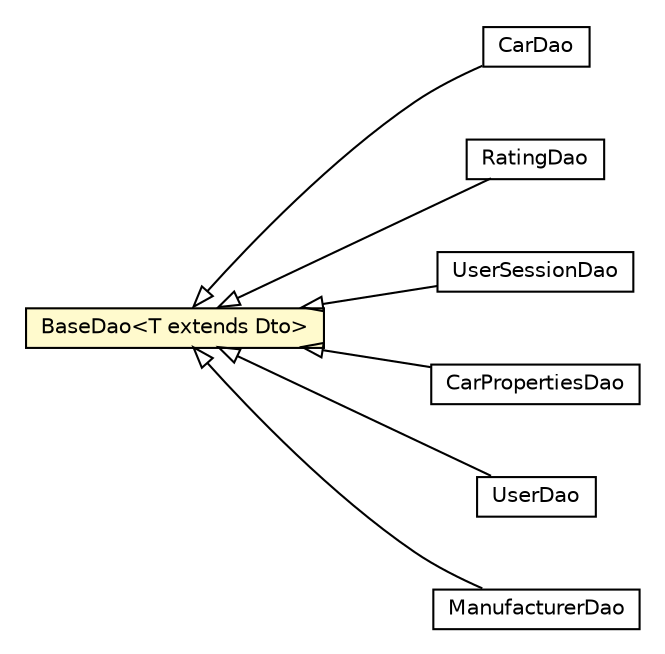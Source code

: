 #!/usr/local/bin/dot
#
# Class diagram 
# Generated by UMLGraph version R5_6-24-gf6e263 (http://www.umlgraph.org/)
#

digraph G {
	edge [fontname="Helvetica",fontsize=10,labelfontname="Helvetica",labelfontsize=10];
	node [fontname="Helvetica",fontsize=10,shape=plaintext];
	nodesep=0.25;
	ranksep=0.5;
	rankdir=LR;
	// com.gwtplatform.carstore.server.dao.CarDao
	c98317 [label=<<table title="com.gwtplatform.carstore.server.dao.CarDao" border="0" cellborder="1" cellspacing="0" cellpadding="2" port="p" href="./CarDao.html">
		<tr><td><table border="0" cellspacing="0" cellpadding="1">
<tr><td align="center" balign="center"> CarDao </td></tr>
		</table></td></tr>
		</table>>, URL="./CarDao.html", fontname="Helvetica", fontcolor="black", fontsize=10.0];
	// com.gwtplatform.carstore.server.dao.BaseDao<T extends com.gwtplatform.carstore.shared.dto.Dto>
	c98318 [label=<<table title="com.gwtplatform.carstore.server.dao.BaseDao" border="0" cellborder="1" cellspacing="0" cellpadding="2" port="p" bgcolor="lemonChiffon" href="./BaseDao.html">
		<tr><td><table border="0" cellspacing="0" cellpadding="1">
<tr><td align="center" balign="center"> BaseDao&lt;T extends Dto&gt; </td></tr>
		</table></td></tr>
		</table>>, URL="./BaseDao.html", fontname="Helvetica", fontcolor="black", fontsize=10.0];
	// com.gwtplatform.carstore.server.dao.RatingDao
	c98319 [label=<<table title="com.gwtplatform.carstore.server.dao.RatingDao" border="0" cellborder="1" cellspacing="0" cellpadding="2" port="p" href="./RatingDao.html">
		<tr><td><table border="0" cellspacing="0" cellpadding="1">
<tr><td align="center" balign="center"> RatingDao </td></tr>
		</table></td></tr>
		</table>>, URL="./RatingDao.html", fontname="Helvetica", fontcolor="black", fontsize=10.0];
	// com.gwtplatform.carstore.server.dao.UserSessionDao
	c98320 [label=<<table title="com.gwtplatform.carstore.server.dao.UserSessionDao" border="0" cellborder="1" cellspacing="0" cellpadding="2" port="p" href="./UserSessionDao.html">
		<tr><td><table border="0" cellspacing="0" cellpadding="1">
<tr><td align="center" balign="center"> UserSessionDao </td></tr>
		</table></td></tr>
		</table>>, URL="./UserSessionDao.html", fontname="Helvetica", fontcolor="black", fontsize=10.0];
	// com.gwtplatform.carstore.server.dao.CarPropertiesDao
	c98321 [label=<<table title="com.gwtplatform.carstore.server.dao.CarPropertiesDao" border="0" cellborder="1" cellspacing="0" cellpadding="2" port="p" href="./CarPropertiesDao.html">
		<tr><td><table border="0" cellspacing="0" cellpadding="1">
<tr><td align="center" balign="center"> CarPropertiesDao </td></tr>
		</table></td></tr>
		</table>>, URL="./CarPropertiesDao.html", fontname="Helvetica", fontcolor="black", fontsize=10.0];
	// com.gwtplatform.carstore.server.dao.UserDao
	c98322 [label=<<table title="com.gwtplatform.carstore.server.dao.UserDao" border="0" cellborder="1" cellspacing="0" cellpadding="2" port="p" href="./UserDao.html">
		<tr><td><table border="0" cellspacing="0" cellpadding="1">
<tr><td align="center" balign="center"> UserDao </td></tr>
		</table></td></tr>
		</table>>, URL="./UserDao.html", fontname="Helvetica", fontcolor="black", fontsize=10.0];
	// com.gwtplatform.carstore.server.dao.ManufacturerDao
	c98323 [label=<<table title="com.gwtplatform.carstore.server.dao.ManufacturerDao" border="0" cellborder="1" cellspacing="0" cellpadding="2" port="p" href="./ManufacturerDao.html">
		<tr><td><table border="0" cellspacing="0" cellpadding="1">
<tr><td align="center" balign="center"> ManufacturerDao </td></tr>
		</table></td></tr>
		</table>>, URL="./ManufacturerDao.html", fontname="Helvetica", fontcolor="black", fontsize=10.0];
	//com.gwtplatform.carstore.server.dao.CarDao extends com.gwtplatform.carstore.server.dao.BaseDao<com.gwtplatform.carstore.server.dao.domain.Car>
	c98318:p -> c98317:p [dir=back,arrowtail=empty];
	//com.gwtplatform.carstore.server.dao.RatingDao extends com.gwtplatform.carstore.server.dao.BaseDao<com.gwtplatform.carstore.server.dao.domain.Rating>
	c98318:p -> c98319:p [dir=back,arrowtail=empty];
	//com.gwtplatform.carstore.server.dao.UserSessionDao extends com.gwtplatform.carstore.server.dao.BaseDao<com.gwtplatform.carstore.server.dao.domain.UserSession>
	c98318:p -> c98320:p [dir=back,arrowtail=empty];
	//com.gwtplatform.carstore.server.dao.CarPropertiesDao extends com.gwtplatform.carstore.server.dao.BaseDao<com.gwtplatform.carstore.server.dao.domain.CarProperties>
	c98318:p -> c98321:p [dir=back,arrowtail=empty];
	//com.gwtplatform.carstore.server.dao.UserDao extends com.gwtplatform.carstore.server.dao.BaseDao<com.gwtplatform.carstore.server.dao.domain.User>
	c98318:p -> c98322:p [dir=back,arrowtail=empty];
	//com.gwtplatform.carstore.server.dao.ManufacturerDao extends com.gwtplatform.carstore.server.dao.BaseDao<com.gwtplatform.carstore.server.dao.domain.Manufacturer>
	c98318:p -> c98323:p [dir=back,arrowtail=empty];
}

